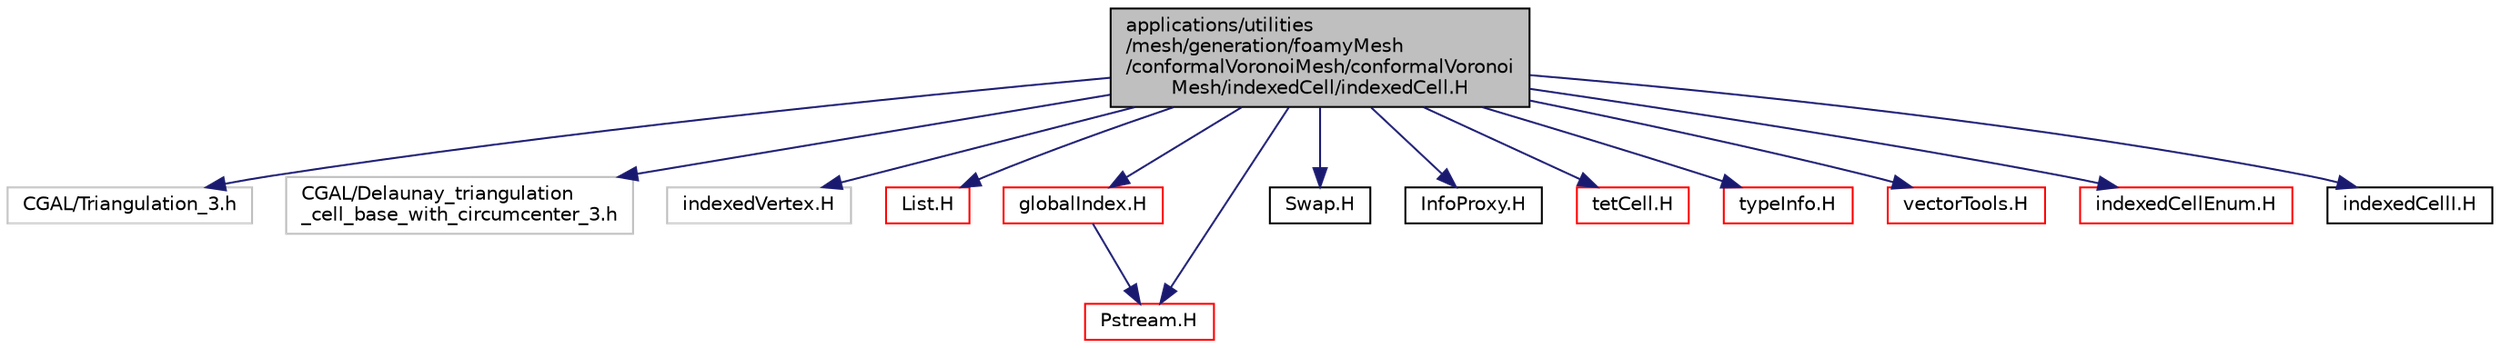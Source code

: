 digraph "applications/utilities/mesh/generation/foamyMesh/conformalVoronoiMesh/conformalVoronoiMesh/indexedCell/indexedCell.H"
{
  bgcolor="transparent";
  edge [fontname="Helvetica",fontsize="10",labelfontname="Helvetica",labelfontsize="10"];
  node [fontname="Helvetica",fontsize="10",shape=record];
  Node1 [label="applications/utilities\l/mesh/generation/foamyMesh\l/conformalVoronoiMesh/conformalVoronoi\lMesh/indexedCell/indexedCell.H",height=0.2,width=0.4,color="black", fillcolor="grey75", style="filled", fontcolor="black"];
  Node1 -> Node2 [color="midnightblue",fontsize="10",style="solid",fontname="Helvetica"];
  Node2 [label="CGAL/Triangulation_3.h",height=0.2,width=0.4,color="grey75"];
  Node1 -> Node3 [color="midnightblue",fontsize="10",style="solid",fontname="Helvetica"];
  Node3 [label="CGAL/Delaunay_triangulation\l_cell_base_with_circumcenter_3.h",height=0.2,width=0.4,color="grey75"];
  Node1 -> Node4 [color="midnightblue",fontsize="10",style="solid",fontname="Helvetica"];
  Node4 [label="indexedVertex.H",height=0.2,width=0.4,color="grey75"];
  Node1 -> Node5 [color="midnightblue",fontsize="10",style="solid",fontname="Helvetica"];
  Node5 [label="List.H",height=0.2,width=0.4,color="red",URL="$a07765.html"];
  Node1 -> Node6 [color="midnightblue",fontsize="10",style="solid",fontname="Helvetica"];
  Node6 [label="globalIndex.H",height=0.2,width=0.4,color="red",URL="$a08728.html"];
  Node6 -> Node7 [color="midnightblue",fontsize="10",style="solid",fontname="Helvetica"];
  Node7 [label="Pstream.H",height=0.2,width=0.4,color="red",URL="$a07921.html"];
  Node1 -> Node7 [color="midnightblue",fontsize="10",style="solid",fontname="Helvetica"];
  Node1 -> Node8 [color="midnightblue",fontsize="10",style="solid",fontname="Helvetica"];
  Node8 [label="Swap.H",height=0.2,width=0.4,color="black",URL="$a09145.html",tooltip="Swap its arguments. "];
  Node1 -> Node9 [color="midnightblue",fontsize="10",style="solid",fontname="Helvetica"];
  Node9 [label="InfoProxy.H",height=0.2,width=0.4,color="black",URL="$a07904.html"];
  Node1 -> Node10 [color="midnightblue",fontsize="10",style="solid",fontname="Helvetica"];
  Node10 [label="tetCell.H",height=0.2,width=0.4,color="red",URL="$a08673.html"];
  Node1 -> Node11 [color="midnightblue",fontsize="10",style="solid",fontname="Helvetica"];
  Node11 [label="typeInfo.H",height=0.2,width=0.4,color="red",URL="$a07987.html"];
  Node1 -> Node12 [color="midnightblue",fontsize="10",style="solid",fontname="Helvetica"];
  Node12 [label="vectorTools.H",height=0.2,width=0.4,color="red",URL="$a04216.html"];
  Node1 -> Node13 [color="midnightblue",fontsize="10",style="solid",fontname="Helvetica"];
  Node13 [label="indexedCellEnum.H",height=0.2,width=0.4,color="red",URL="$a04150.html"];
  Node1 -> Node14 [color="midnightblue",fontsize="10",style="solid",fontname="Helvetica"];
  Node14 [label="indexedCellI.H",height=0.2,width=0.4,color="black",URL="$a04151.html"];
}

